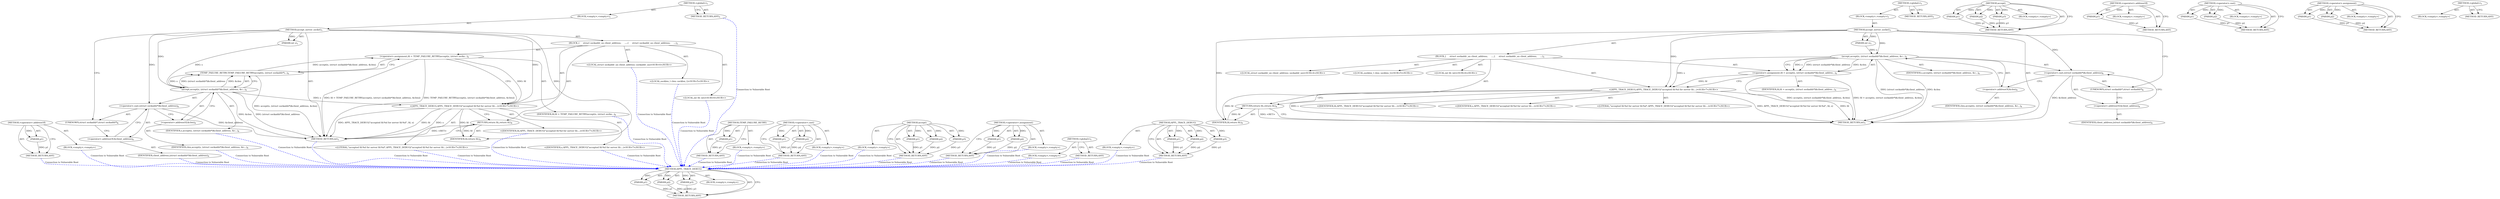 digraph "APPL_TRACE_DEBUG" {
vulnerable_73 [label=<(METHOD,APPL_TRACE_DEBUG)>];
vulnerable_74 [label=<(PARAM,p1)>];
vulnerable_75 [label=<(PARAM,p2)>];
vulnerable_76 [label=<(PARAM,p3)>];
vulnerable_77 [label=<(BLOCK,&lt;empty&gt;,&lt;empty&gt;)>];
vulnerable_78 [label=<(METHOD_RETURN,ANY)>];
vulnerable_6 [label=<(METHOD,&lt;global&gt;)<SUB>1</SUB>>];
vulnerable_7 [label=<(BLOCK,&lt;empty&gt;,&lt;empty&gt;)<SUB>1</SUB>>];
vulnerable_8 [label=<(METHOD,accept_server_socket)<SUB>1</SUB>>];
vulnerable_9 [label=<(PARAM,int s)<SUB>1</SUB>>];
vulnerable_10 [label=<(BLOCK,{
     struct sockaddr_un client_address;
     ...,{
     struct sockaddr_un client_address;
     ...)<SUB>3</SUB>>];
vulnerable_11 [label="<(LOCAL,struct sockaddr_un client_address: sockaddr_un)<SUB>4</SUB>>"];
vulnerable_12 [label="<(LOCAL,socklen_t clen: socklen_t)<SUB>5</SUB>>"];
vulnerable_13 [label="<(LOCAL,int fd: int)<SUB>6</SUB>>"];
vulnerable_14 [label=<(&lt;operator&gt;.assignment,fd = accept(s, (struct sockaddr*)&amp;client_addres...)<SUB>6</SUB>>];
vulnerable_15 [label=<(IDENTIFIER,fd,fd = accept(s, (struct sockaddr*)&amp;client_addres...)<SUB>6</SUB>>];
vulnerable_16 [label=<(accept,accept(s, (struct sockaddr*)&amp;client_address, &amp;c...)<SUB>6</SUB>>];
vulnerable_17 [label=<(IDENTIFIER,s,accept(s, (struct sockaddr*)&amp;client_address, &amp;c...)<SUB>6</SUB>>];
vulnerable_18 [label=<(&lt;operator&gt;.cast,(struct sockaddr*)&amp;client_address)<SUB>6</SUB>>];
vulnerable_19 [label=<(UNKNOWN,struct sockaddr*,struct sockaddr*)<SUB>6</SUB>>];
vulnerable_20 [label=<(&lt;operator&gt;.addressOf,&amp;client_address)<SUB>6</SUB>>];
vulnerable_21 [label=<(IDENTIFIER,client_address,(struct sockaddr*)&amp;client_address)<SUB>6</SUB>>];
vulnerable_22 [label=<(&lt;operator&gt;.addressOf,&amp;clen)<SUB>6</SUB>>];
vulnerable_23 [label=<(IDENTIFIER,clen,accept(s, (struct sockaddr*)&amp;client_address, &amp;c...)<SUB>6</SUB>>];
vulnerable_24 [label="<(APPL_TRACE_DEBUG,APPL_TRACE_DEBUG(&quot;accepted fd:%d for server fd:...)<SUB>7</SUB>>"];
vulnerable_25 [label="<(LITERAL,&quot;accepted fd:%d for server fd:%d&quot;,APPL_TRACE_DEBUG(&quot;accepted fd:%d for server fd:...)<SUB>7</SUB>>"];
vulnerable_26 [label="<(IDENTIFIER,fd,APPL_TRACE_DEBUG(&quot;accepted fd:%d for server fd:...)<SUB>7</SUB>>"];
vulnerable_27 [label="<(IDENTIFIER,s,APPL_TRACE_DEBUG(&quot;accepted fd:%d for server fd:...)<SUB>7</SUB>>"];
vulnerable_28 [label=<(RETURN,return fd;,return fd;)<SUB>8</SUB>>];
vulnerable_29 [label=<(IDENTIFIER,fd,return fd;)<SUB>8</SUB>>];
vulnerable_30 [label=<(METHOD_RETURN,int)<SUB>1</SUB>>];
vulnerable_32 [label=<(METHOD_RETURN,ANY)<SUB>1</SUB>>];
vulnerable_58 [label=<(METHOD,accept)>];
vulnerable_59 [label=<(PARAM,p1)>];
vulnerable_60 [label=<(PARAM,p2)>];
vulnerable_61 [label=<(PARAM,p3)>];
vulnerable_62 [label=<(BLOCK,&lt;empty&gt;,&lt;empty&gt;)>];
vulnerable_63 [label=<(METHOD_RETURN,ANY)>];
vulnerable_69 [label=<(METHOD,&lt;operator&gt;.addressOf)>];
vulnerable_70 [label=<(PARAM,p1)>];
vulnerable_71 [label=<(BLOCK,&lt;empty&gt;,&lt;empty&gt;)>];
vulnerable_72 [label=<(METHOD_RETURN,ANY)>];
vulnerable_64 [label=<(METHOD,&lt;operator&gt;.cast)>];
vulnerable_65 [label=<(PARAM,p1)>];
vulnerable_66 [label=<(PARAM,p2)>];
vulnerable_67 [label=<(BLOCK,&lt;empty&gt;,&lt;empty&gt;)>];
vulnerable_68 [label=<(METHOD_RETURN,ANY)>];
vulnerable_53 [label=<(METHOD,&lt;operator&gt;.assignment)>];
vulnerable_54 [label=<(PARAM,p1)>];
vulnerable_55 [label=<(PARAM,p2)>];
vulnerable_56 [label=<(BLOCK,&lt;empty&gt;,&lt;empty&gt;)>];
vulnerable_57 [label=<(METHOD_RETURN,ANY)>];
vulnerable_47 [label=<(METHOD,&lt;global&gt;)<SUB>1</SUB>>];
vulnerable_48 [label=<(BLOCK,&lt;empty&gt;,&lt;empty&gt;)>];
vulnerable_49 [label=<(METHOD_RETURN,ANY)>];
fixed_74 [label=<(METHOD,&lt;operator&gt;.addressOf)>];
fixed_75 [label=<(PARAM,p1)>];
fixed_76 [label=<(BLOCK,&lt;empty&gt;,&lt;empty&gt;)>];
fixed_77 [label=<(METHOD_RETURN,ANY)>];
fixed_6 [label=<(METHOD,&lt;global&gt;)<SUB>1</SUB>>];
fixed_7 [label=<(BLOCK,&lt;empty&gt;,&lt;empty&gt;)<SUB>1</SUB>>];
fixed_8 [label=<(METHOD,accept_server_socket)<SUB>1</SUB>>];
fixed_9 [label=<(PARAM,int s)<SUB>1</SUB>>];
fixed_10 [label=<(BLOCK,{
     struct sockaddr_un client_address;
     ...,{
     struct sockaddr_un client_address;
     ...)<SUB>3</SUB>>];
fixed_11 [label="<(LOCAL,struct sockaddr_un client_address: sockaddr_un)<SUB>4</SUB>>"];
fixed_12 [label="<(LOCAL,socklen_t clen: socklen_t)<SUB>5</SUB>>"];
fixed_13 [label="<(LOCAL,int fd: int)<SUB>6</SUB>>"];
fixed_14 [label=<(&lt;operator&gt;.assignment,fd = TEMP_FAILURE_RETRY(accept(s, (struct socka...)<SUB>6</SUB>>];
fixed_15 [label=<(IDENTIFIER,fd,fd = TEMP_FAILURE_RETRY(accept(s, (struct socka...)<SUB>6</SUB>>];
fixed_16 [label=<(TEMP_FAILURE_RETRY,TEMP_FAILURE_RETRY(accept(s, (struct sockaddr*)...)<SUB>6</SUB>>];
fixed_17 [label=<(accept,accept(s, (struct sockaddr*)&amp;client_address, &amp;c...)<SUB>6</SUB>>];
fixed_18 [label=<(IDENTIFIER,s,accept(s, (struct sockaddr*)&amp;client_address, &amp;c...)<SUB>6</SUB>>];
fixed_19 [label=<(&lt;operator&gt;.cast,(struct sockaddr*)&amp;client_address)<SUB>6</SUB>>];
fixed_20 [label=<(UNKNOWN,struct sockaddr*,struct sockaddr*)<SUB>6</SUB>>];
fixed_21 [label=<(&lt;operator&gt;.addressOf,&amp;client_address)<SUB>6</SUB>>];
fixed_22 [label=<(IDENTIFIER,client_address,(struct sockaddr*)&amp;client_address)<SUB>6</SUB>>];
fixed_23 [label=<(&lt;operator&gt;.addressOf,&amp;clen)<SUB>6</SUB>>];
fixed_24 [label=<(IDENTIFIER,clen,accept(s, (struct sockaddr*)&amp;client_address, &amp;c...)<SUB>6</SUB>>];
fixed_25 [label="<(APPL_TRACE_DEBUG,APPL_TRACE_DEBUG(&quot;accepted fd:%d for server fd:...)<SUB>7</SUB>>"];
fixed_26 [label="<(LITERAL,&quot;accepted fd:%d for server fd:%d&quot;,APPL_TRACE_DEBUG(&quot;accepted fd:%d for server fd:...)<SUB>7</SUB>>"];
fixed_27 [label="<(IDENTIFIER,fd,APPL_TRACE_DEBUG(&quot;accepted fd:%d for server fd:...)<SUB>7</SUB>>"];
fixed_28 [label="<(IDENTIFIER,s,APPL_TRACE_DEBUG(&quot;accepted fd:%d for server fd:...)<SUB>7</SUB>>"];
fixed_29 [label=<(RETURN,return fd;,return fd;)<SUB>8</SUB>>];
fixed_30 [label=<(IDENTIFIER,fd,return fd;)<SUB>8</SUB>>];
fixed_31 [label=<(METHOD_RETURN,int)<SUB>1</SUB>>];
fixed_33 [label=<(METHOD_RETURN,ANY)<SUB>1</SUB>>];
fixed_59 [label=<(METHOD,TEMP_FAILURE_RETRY)>];
fixed_60 [label=<(PARAM,p1)>];
fixed_61 [label=<(BLOCK,&lt;empty&gt;,&lt;empty&gt;)>];
fixed_62 [label=<(METHOD_RETURN,ANY)>];
fixed_69 [label=<(METHOD,&lt;operator&gt;.cast)>];
fixed_70 [label=<(PARAM,p1)>];
fixed_71 [label=<(PARAM,p2)>];
fixed_72 [label=<(BLOCK,&lt;empty&gt;,&lt;empty&gt;)>];
fixed_73 [label=<(METHOD_RETURN,ANY)>];
fixed_63 [label=<(METHOD,accept)>];
fixed_64 [label=<(PARAM,p1)>];
fixed_65 [label=<(PARAM,p2)>];
fixed_66 [label=<(PARAM,p3)>];
fixed_67 [label=<(BLOCK,&lt;empty&gt;,&lt;empty&gt;)>];
fixed_68 [label=<(METHOD_RETURN,ANY)>];
fixed_54 [label=<(METHOD,&lt;operator&gt;.assignment)>];
fixed_55 [label=<(PARAM,p1)>];
fixed_56 [label=<(PARAM,p2)>];
fixed_57 [label=<(BLOCK,&lt;empty&gt;,&lt;empty&gt;)>];
fixed_58 [label=<(METHOD_RETURN,ANY)>];
fixed_48 [label=<(METHOD,&lt;global&gt;)<SUB>1</SUB>>];
fixed_49 [label=<(BLOCK,&lt;empty&gt;,&lt;empty&gt;)>];
fixed_50 [label=<(METHOD_RETURN,ANY)>];
fixed_78 [label=<(METHOD,APPL_TRACE_DEBUG)>];
fixed_79 [label=<(PARAM,p1)>];
fixed_80 [label=<(PARAM,p2)>];
fixed_81 [label=<(PARAM,p3)>];
fixed_82 [label=<(BLOCK,&lt;empty&gt;,&lt;empty&gt;)>];
fixed_83 [label=<(METHOD_RETURN,ANY)>];
vulnerable_73 -> vulnerable_74  [key=0, label="AST: "];
vulnerable_73 -> vulnerable_74  [key=1, label="DDG: "];
vulnerable_73 -> vulnerable_77  [key=0, label="AST: "];
vulnerable_73 -> vulnerable_75  [key=0, label="AST: "];
vulnerable_73 -> vulnerable_75  [key=1, label="DDG: "];
vulnerable_73 -> vulnerable_78  [key=0, label="AST: "];
vulnerable_73 -> vulnerable_78  [key=1, label="CFG: "];
vulnerable_73 -> vulnerable_76  [key=0, label="AST: "];
vulnerable_73 -> vulnerable_76  [key=1, label="DDG: "];
vulnerable_74 -> vulnerable_78  [key=0, label="DDG: p1"];
vulnerable_75 -> vulnerable_78  [key=0, label="DDG: p2"];
vulnerable_76 -> vulnerable_78  [key=0, label="DDG: p3"];
vulnerable_6 -> vulnerable_7  [key=0, label="AST: "];
vulnerable_6 -> vulnerable_32  [key=0, label="AST: "];
vulnerable_6 -> vulnerable_32  [key=1, label="CFG: "];
vulnerable_7 -> vulnerable_8  [key=0, label="AST: "];
vulnerable_8 -> vulnerable_9  [key=0, label="AST: "];
vulnerable_8 -> vulnerable_9  [key=1, label="DDG: "];
vulnerable_8 -> vulnerable_10  [key=0, label="AST: "];
vulnerable_8 -> vulnerable_30  [key=0, label="AST: "];
vulnerable_8 -> vulnerable_19  [key=0, label="CFG: "];
vulnerable_8 -> vulnerable_24  [key=0, label="DDG: "];
vulnerable_8 -> vulnerable_29  [key=0, label="DDG: "];
vulnerable_8 -> vulnerable_16  [key=0, label="DDG: "];
vulnerable_8 -> vulnerable_18  [key=0, label="DDG: "];
vulnerable_9 -> vulnerable_16  [key=0, label="DDG: s"];
vulnerable_10 -> vulnerable_11  [key=0, label="AST: "];
vulnerable_10 -> vulnerable_12  [key=0, label="AST: "];
vulnerable_10 -> vulnerable_13  [key=0, label="AST: "];
vulnerable_10 -> vulnerable_14  [key=0, label="AST: "];
vulnerable_10 -> vulnerable_24  [key=0, label="AST: "];
vulnerable_10 -> vulnerable_28  [key=0, label="AST: "];
vulnerable_14 -> vulnerable_15  [key=0, label="AST: "];
vulnerable_14 -> vulnerable_16  [key=0, label="AST: "];
vulnerable_14 -> vulnerable_24  [key=0, label="CFG: "];
vulnerable_14 -> vulnerable_24  [key=1, label="DDG: fd"];
vulnerable_14 -> vulnerable_30  [key=0, label="DDG: accept(s, (struct sockaddr*)&amp;client_address, &amp;clen)"];
vulnerable_14 -> vulnerable_30  [key=1, label="DDG: fd = accept(s, (struct sockaddr*)&amp;client_address, &amp;clen)"];
vulnerable_16 -> vulnerable_17  [key=0, label="AST: "];
vulnerable_16 -> vulnerable_18  [key=0, label="AST: "];
vulnerable_16 -> vulnerable_22  [key=0, label="AST: "];
vulnerable_16 -> vulnerable_14  [key=0, label="CFG: "];
vulnerable_16 -> vulnerable_14  [key=1, label="DDG: s"];
vulnerable_16 -> vulnerable_14  [key=2, label="DDG: (struct sockaddr*)&amp;client_address"];
vulnerable_16 -> vulnerable_14  [key=3, label="DDG: &amp;clen"];
vulnerable_16 -> vulnerable_30  [key=0, label="DDG: (struct sockaddr*)&amp;client_address"];
vulnerable_16 -> vulnerable_30  [key=1, label="DDG: &amp;clen"];
vulnerable_16 -> vulnerable_24  [key=0, label="DDG: s"];
vulnerable_18 -> vulnerable_19  [key=0, label="AST: "];
vulnerable_18 -> vulnerable_20  [key=0, label="AST: "];
vulnerable_18 -> vulnerable_22  [key=0, label="CFG: "];
vulnerable_18 -> vulnerable_30  [key=0, label="DDG: &amp;client_address"];
vulnerable_19 -> vulnerable_20  [key=0, label="CFG: "];
vulnerable_20 -> vulnerable_21  [key=0, label="AST: "];
vulnerable_20 -> vulnerable_18  [key=0, label="CFG: "];
vulnerable_22 -> vulnerable_23  [key=0, label="AST: "];
vulnerable_22 -> vulnerable_16  [key=0, label="CFG: "];
vulnerable_24 -> vulnerable_25  [key=0, label="AST: "];
vulnerable_24 -> vulnerable_26  [key=0, label="AST: "];
vulnerable_24 -> vulnerable_27  [key=0, label="AST: "];
vulnerable_24 -> vulnerable_28  [key=0, label="CFG: "];
vulnerable_24 -> vulnerable_30  [key=0, label="DDG: fd"];
vulnerable_24 -> vulnerable_30  [key=1, label="DDG: s"];
vulnerable_24 -> vulnerable_30  [key=2, label="DDG: APPL_TRACE_DEBUG(&quot;accepted fd:%d for server fd:%d&quot;, fd, s)"];
vulnerable_24 -> vulnerable_29  [key=0, label="DDG: fd"];
vulnerable_28 -> vulnerable_29  [key=0, label="AST: "];
vulnerable_28 -> vulnerable_30  [key=0, label="CFG: "];
vulnerable_28 -> vulnerable_30  [key=1, label="DDG: &lt;RET&gt;"];
vulnerable_29 -> vulnerable_28  [key=0, label="DDG: fd"];
vulnerable_58 -> vulnerable_59  [key=0, label="AST: "];
vulnerable_58 -> vulnerable_59  [key=1, label="DDG: "];
vulnerable_58 -> vulnerable_62  [key=0, label="AST: "];
vulnerable_58 -> vulnerable_60  [key=0, label="AST: "];
vulnerable_58 -> vulnerable_60  [key=1, label="DDG: "];
vulnerable_58 -> vulnerable_63  [key=0, label="AST: "];
vulnerable_58 -> vulnerable_63  [key=1, label="CFG: "];
vulnerable_58 -> vulnerable_61  [key=0, label="AST: "];
vulnerable_58 -> vulnerable_61  [key=1, label="DDG: "];
vulnerable_59 -> vulnerable_63  [key=0, label="DDG: p1"];
vulnerable_60 -> vulnerable_63  [key=0, label="DDG: p2"];
vulnerable_61 -> vulnerable_63  [key=0, label="DDG: p3"];
vulnerable_69 -> vulnerable_70  [key=0, label="AST: "];
vulnerable_69 -> vulnerable_70  [key=1, label="DDG: "];
vulnerable_69 -> vulnerable_71  [key=0, label="AST: "];
vulnerable_69 -> vulnerable_72  [key=0, label="AST: "];
vulnerable_69 -> vulnerable_72  [key=1, label="CFG: "];
vulnerable_70 -> vulnerable_72  [key=0, label="DDG: p1"];
vulnerable_64 -> vulnerable_65  [key=0, label="AST: "];
vulnerable_64 -> vulnerable_65  [key=1, label="DDG: "];
vulnerable_64 -> vulnerable_67  [key=0, label="AST: "];
vulnerable_64 -> vulnerable_66  [key=0, label="AST: "];
vulnerable_64 -> vulnerable_66  [key=1, label="DDG: "];
vulnerable_64 -> vulnerable_68  [key=0, label="AST: "];
vulnerable_64 -> vulnerable_68  [key=1, label="CFG: "];
vulnerable_65 -> vulnerable_68  [key=0, label="DDG: p1"];
vulnerable_66 -> vulnerable_68  [key=0, label="DDG: p2"];
vulnerable_53 -> vulnerable_54  [key=0, label="AST: "];
vulnerable_53 -> vulnerable_54  [key=1, label="DDG: "];
vulnerable_53 -> vulnerable_56  [key=0, label="AST: "];
vulnerable_53 -> vulnerable_55  [key=0, label="AST: "];
vulnerable_53 -> vulnerable_55  [key=1, label="DDG: "];
vulnerable_53 -> vulnerable_57  [key=0, label="AST: "];
vulnerable_53 -> vulnerable_57  [key=1, label="CFG: "];
vulnerable_54 -> vulnerable_57  [key=0, label="DDG: p1"];
vulnerable_55 -> vulnerable_57  [key=0, label="DDG: p2"];
vulnerable_47 -> vulnerable_48  [key=0, label="AST: "];
vulnerable_47 -> vulnerable_49  [key=0, label="AST: "];
vulnerable_47 -> vulnerable_49  [key=1, label="CFG: "];
fixed_74 -> fixed_75  [key=0, label="AST: "];
fixed_74 -> fixed_75  [key=1, label="DDG: "];
fixed_74 -> fixed_76  [key=0, label="AST: "];
fixed_74 -> fixed_77  [key=0, label="AST: "];
fixed_74 -> fixed_77  [key=1, label="CFG: "];
fixed_75 -> fixed_77  [key=0, label="DDG: p1"];
fixed_76 -> vulnerable_73  [color=blue, key=0, label="Connection to Vulnerable Root", penwidth="2.0", style=dashed];
fixed_77 -> vulnerable_73  [color=blue, key=0, label="Connection to Vulnerable Root", penwidth="2.0", style=dashed];
fixed_6 -> fixed_7  [key=0, label="AST: "];
fixed_6 -> fixed_33  [key=0, label="AST: "];
fixed_6 -> fixed_33  [key=1, label="CFG: "];
fixed_7 -> fixed_8  [key=0, label="AST: "];
fixed_8 -> fixed_9  [key=0, label="AST: "];
fixed_8 -> fixed_9  [key=1, label="DDG: "];
fixed_8 -> fixed_10  [key=0, label="AST: "];
fixed_8 -> fixed_31  [key=0, label="AST: "];
fixed_8 -> fixed_20  [key=0, label="CFG: "];
fixed_8 -> fixed_25  [key=0, label="DDG: "];
fixed_8 -> fixed_30  [key=0, label="DDG: "];
fixed_8 -> fixed_17  [key=0, label="DDG: "];
fixed_8 -> fixed_19  [key=0, label="DDG: "];
fixed_9 -> fixed_17  [key=0, label="DDG: s"];
fixed_10 -> fixed_11  [key=0, label="AST: "];
fixed_10 -> fixed_12  [key=0, label="AST: "];
fixed_10 -> fixed_13  [key=0, label="AST: "];
fixed_10 -> fixed_14  [key=0, label="AST: "];
fixed_10 -> fixed_25  [key=0, label="AST: "];
fixed_10 -> fixed_29  [key=0, label="AST: "];
fixed_11 -> vulnerable_73  [color=blue, key=0, label="Connection to Vulnerable Root", penwidth="2.0", style=dashed];
fixed_12 -> vulnerable_73  [color=blue, key=0, label="Connection to Vulnerable Root", penwidth="2.0", style=dashed];
fixed_13 -> vulnerable_73  [color=blue, key=0, label="Connection to Vulnerable Root", penwidth="2.0", style=dashed];
fixed_14 -> fixed_15  [key=0, label="AST: "];
fixed_14 -> fixed_16  [key=0, label="AST: "];
fixed_14 -> fixed_25  [key=0, label="CFG: "];
fixed_14 -> fixed_25  [key=1, label="DDG: fd"];
fixed_14 -> fixed_31  [key=0, label="DDG: TEMP_FAILURE_RETRY(accept(s, (struct sockaddr*)&amp;client_address, &amp;clen))"];
fixed_14 -> fixed_31  [key=1, label="DDG: fd = TEMP_FAILURE_RETRY(accept(s, (struct sockaddr*)&amp;client_address, &amp;clen))"];
fixed_15 -> vulnerable_73  [color=blue, key=0, label="Connection to Vulnerable Root", penwidth="2.0", style=dashed];
fixed_16 -> fixed_17  [key=0, label="AST: "];
fixed_16 -> fixed_14  [key=0, label="CFG: "];
fixed_16 -> fixed_14  [key=1, label="DDG: accept(s, (struct sockaddr*)&amp;client_address, &amp;clen)"];
fixed_16 -> fixed_31  [key=0, label="DDG: accept(s, (struct sockaddr*)&amp;client_address, &amp;clen)"];
fixed_17 -> fixed_18  [key=0, label="AST: "];
fixed_17 -> fixed_19  [key=0, label="AST: "];
fixed_17 -> fixed_23  [key=0, label="AST: "];
fixed_17 -> fixed_16  [key=0, label="CFG: "];
fixed_17 -> fixed_16  [key=1, label="DDG: s"];
fixed_17 -> fixed_16  [key=2, label="DDG: (struct sockaddr*)&amp;client_address"];
fixed_17 -> fixed_16  [key=3, label="DDG: &amp;clen"];
fixed_17 -> fixed_31  [key=0, label="DDG: (struct sockaddr*)&amp;client_address"];
fixed_17 -> fixed_31  [key=1, label="DDG: &amp;clen"];
fixed_17 -> fixed_25  [key=0, label="DDG: s"];
fixed_18 -> vulnerable_73  [color=blue, key=0, label="Connection to Vulnerable Root", penwidth="2.0", style=dashed];
fixed_19 -> fixed_20  [key=0, label="AST: "];
fixed_19 -> fixed_21  [key=0, label="AST: "];
fixed_19 -> fixed_23  [key=0, label="CFG: "];
fixed_19 -> fixed_31  [key=0, label="DDG: &amp;client_address"];
fixed_20 -> fixed_21  [key=0, label="CFG: "];
fixed_21 -> fixed_22  [key=0, label="AST: "];
fixed_21 -> fixed_19  [key=0, label="CFG: "];
fixed_22 -> vulnerable_73  [color=blue, key=0, label="Connection to Vulnerable Root", penwidth="2.0", style=dashed];
fixed_23 -> fixed_24  [key=0, label="AST: "];
fixed_23 -> fixed_17  [key=0, label="CFG: "];
fixed_24 -> vulnerable_73  [color=blue, key=0, label="Connection to Vulnerable Root", penwidth="2.0", style=dashed];
fixed_25 -> fixed_26  [key=0, label="AST: "];
fixed_25 -> fixed_27  [key=0, label="AST: "];
fixed_25 -> fixed_28  [key=0, label="AST: "];
fixed_25 -> fixed_29  [key=0, label="CFG: "];
fixed_25 -> fixed_31  [key=0, label="DDG: fd"];
fixed_25 -> fixed_31  [key=1, label="DDG: s"];
fixed_25 -> fixed_31  [key=2, label="DDG: APPL_TRACE_DEBUG(&quot;accepted fd:%d for server fd:%d&quot;, fd, s)"];
fixed_25 -> fixed_30  [key=0, label="DDG: fd"];
fixed_26 -> vulnerable_73  [color=blue, key=0, label="Connection to Vulnerable Root", penwidth="2.0", style=dashed];
fixed_27 -> vulnerable_73  [color=blue, key=0, label="Connection to Vulnerable Root", penwidth="2.0", style=dashed];
fixed_28 -> vulnerable_73  [color=blue, key=0, label="Connection to Vulnerable Root", penwidth="2.0", style=dashed];
fixed_29 -> fixed_30  [key=0, label="AST: "];
fixed_29 -> fixed_31  [key=0, label="CFG: "];
fixed_29 -> fixed_31  [key=1, label="DDG: &lt;RET&gt;"];
fixed_30 -> fixed_29  [key=0, label="DDG: fd"];
fixed_31 -> vulnerable_73  [color=blue, key=0, label="Connection to Vulnerable Root", penwidth="2.0", style=dashed];
fixed_33 -> vulnerable_73  [color=blue, key=0, label="Connection to Vulnerable Root", penwidth="2.0", style=dashed];
fixed_59 -> fixed_60  [key=0, label="AST: "];
fixed_59 -> fixed_60  [key=1, label="DDG: "];
fixed_59 -> fixed_61  [key=0, label="AST: "];
fixed_59 -> fixed_62  [key=0, label="AST: "];
fixed_59 -> fixed_62  [key=1, label="CFG: "];
fixed_60 -> fixed_62  [key=0, label="DDG: p1"];
fixed_61 -> vulnerable_73  [color=blue, key=0, label="Connection to Vulnerable Root", penwidth="2.0", style=dashed];
fixed_62 -> vulnerable_73  [color=blue, key=0, label="Connection to Vulnerable Root", penwidth="2.0", style=dashed];
fixed_69 -> fixed_70  [key=0, label="AST: "];
fixed_69 -> fixed_70  [key=1, label="DDG: "];
fixed_69 -> fixed_72  [key=0, label="AST: "];
fixed_69 -> fixed_71  [key=0, label="AST: "];
fixed_69 -> fixed_71  [key=1, label="DDG: "];
fixed_69 -> fixed_73  [key=0, label="AST: "];
fixed_69 -> fixed_73  [key=1, label="CFG: "];
fixed_70 -> fixed_73  [key=0, label="DDG: p1"];
fixed_71 -> fixed_73  [key=0, label="DDG: p2"];
fixed_72 -> vulnerable_73  [color=blue, key=0, label="Connection to Vulnerable Root", penwidth="2.0", style=dashed];
fixed_73 -> vulnerable_73  [color=blue, key=0, label="Connection to Vulnerable Root", penwidth="2.0", style=dashed];
fixed_63 -> fixed_64  [key=0, label="AST: "];
fixed_63 -> fixed_64  [key=1, label="DDG: "];
fixed_63 -> fixed_67  [key=0, label="AST: "];
fixed_63 -> fixed_65  [key=0, label="AST: "];
fixed_63 -> fixed_65  [key=1, label="DDG: "];
fixed_63 -> fixed_68  [key=0, label="AST: "];
fixed_63 -> fixed_68  [key=1, label="CFG: "];
fixed_63 -> fixed_66  [key=0, label="AST: "];
fixed_63 -> fixed_66  [key=1, label="DDG: "];
fixed_64 -> fixed_68  [key=0, label="DDG: p1"];
fixed_65 -> fixed_68  [key=0, label="DDG: p2"];
fixed_66 -> fixed_68  [key=0, label="DDG: p3"];
fixed_67 -> vulnerable_73  [color=blue, key=0, label="Connection to Vulnerable Root", penwidth="2.0", style=dashed];
fixed_68 -> vulnerable_73  [color=blue, key=0, label="Connection to Vulnerable Root", penwidth="2.0", style=dashed];
fixed_54 -> fixed_55  [key=0, label="AST: "];
fixed_54 -> fixed_55  [key=1, label="DDG: "];
fixed_54 -> fixed_57  [key=0, label="AST: "];
fixed_54 -> fixed_56  [key=0, label="AST: "];
fixed_54 -> fixed_56  [key=1, label="DDG: "];
fixed_54 -> fixed_58  [key=0, label="AST: "];
fixed_54 -> fixed_58  [key=1, label="CFG: "];
fixed_55 -> fixed_58  [key=0, label="DDG: p1"];
fixed_56 -> fixed_58  [key=0, label="DDG: p2"];
fixed_57 -> vulnerable_73  [color=blue, key=0, label="Connection to Vulnerable Root", penwidth="2.0", style=dashed];
fixed_58 -> vulnerable_73  [color=blue, key=0, label="Connection to Vulnerable Root", penwidth="2.0", style=dashed];
fixed_48 -> fixed_49  [key=0, label="AST: "];
fixed_48 -> fixed_50  [key=0, label="AST: "];
fixed_48 -> fixed_50  [key=1, label="CFG: "];
fixed_49 -> vulnerable_73  [color=blue, key=0, label="Connection to Vulnerable Root", penwidth="2.0", style=dashed];
fixed_50 -> vulnerable_73  [color=blue, key=0, label="Connection to Vulnerable Root", penwidth="2.0", style=dashed];
fixed_78 -> fixed_79  [key=0, label="AST: "];
fixed_78 -> fixed_79  [key=1, label="DDG: "];
fixed_78 -> fixed_82  [key=0, label="AST: "];
fixed_78 -> fixed_80  [key=0, label="AST: "];
fixed_78 -> fixed_80  [key=1, label="DDG: "];
fixed_78 -> fixed_83  [key=0, label="AST: "];
fixed_78 -> fixed_83  [key=1, label="CFG: "];
fixed_78 -> fixed_81  [key=0, label="AST: "];
fixed_78 -> fixed_81  [key=1, label="DDG: "];
fixed_79 -> fixed_83  [key=0, label="DDG: p1"];
fixed_80 -> fixed_83  [key=0, label="DDG: p2"];
fixed_81 -> fixed_83  [key=0, label="DDG: p3"];
fixed_82 -> vulnerable_73  [color=blue, key=0, label="Connection to Vulnerable Root", penwidth="2.0", style=dashed];
fixed_83 -> vulnerable_73  [color=blue, key=0, label="Connection to Vulnerable Root", penwidth="2.0", style=dashed];
}
